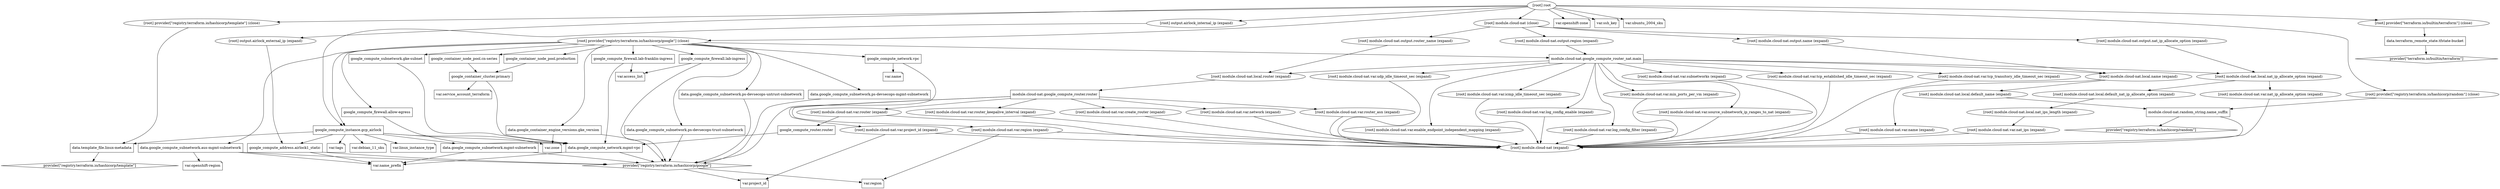 digraph {
	compound = "true"
	newrank = "true"
	subgraph "root" {
		"[root] data.google_compute_network.mgmt-vpc (expand)" [label = "data.google_compute_network.mgmt-vpc", shape = "box"]
		"[root] data.google_compute_subnetwork.aus-mgmt-subnetwork (expand)" [label = "data.google_compute_subnetwork.aus-mgmt-subnetwork", shape = "box"]
		"[root] data.google_compute_subnetwork.mgmt-subnetwork (expand)" [label = "data.google_compute_subnetwork.mgmt-subnetwork", shape = "box"]
		"[root] data.google_compute_subnetwork.ps-devsecops-mgmt-subnetwork (expand)" [label = "data.google_compute_subnetwork.ps-devsecops-mgmt-subnetwork", shape = "box"]
		"[root] data.google_compute_subnetwork.ps-devsecops-trust-subnetwork (expand)" [label = "data.google_compute_subnetwork.ps-devsecops-trust-subnetwork", shape = "box"]
		"[root] data.google_compute_subnetwork.ps-devsecops-untrust-subnetwork (expand)" [label = "data.google_compute_subnetwork.ps-devsecops-untrust-subnetwork", shape = "box"]
		"[root] data.google_container_engine_versions.gke_version (expand)" [label = "data.google_container_engine_versions.gke_version", shape = "box"]
		"[root] data.template_file.linux-metadata (expand)" [label = "data.template_file.linux-metadata", shape = "box"]
		"[root] data.terraform_remote_state.tfstate-bucket (expand)" [label = "data.terraform_remote_state.tfstate-bucket", shape = "box"]
		"[root] google_compute_address.airlock1_static (expand)" [label = "google_compute_address.airlock1_static", shape = "box"]
		"[root] google_compute_firewall.allow-egress (expand)" [label = "google_compute_firewall.allow-egress", shape = "box"]
		"[root] google_compute_firewall.lab-franklin-ingress (expand)" [label = "google_compute_firewall.lab-franklin-ingress", shape = "box"]
		"[root] google_compute_firewall.lab-ingress (expand)" [label = "google_compute_firewall.lab-ingress", shape = "box"]
		"[root] google_compute_instance.gcp_airlock (expand)" [label = "google_compute_instance.gcp_airlock", shape = "box"]
		"[root] google_compute_network.vpc (expand)" [label = "google_compute_network.vpc", shape = "box"]
		"[root] google_compute_router.router (expand)" [label = "google_compute_router.router", shape = "box"]
		"[root] google_compute_subnetwork.gke-subnet (expand)" [label = "google_compute_subnetwork.gke-subnet", shape = "box"]
		"[root] google_container_cluster.primary (expand)" [label = "google_container_cluster.primary", shape = "box"]
		"[root] google_container_node_pool.cn-series (expand)" [label = "google_container_node_pool.cn-series", shape = "box"]
		"[root] google_container_node_pool.production (expand)" [label = "google_container_node_pool.production", shape = "box"]
		"[root] module.cloud-nat.google_compute_router.router (expand)" [label = "module.cloud-nat.google_compute_router.router", shape = "box"]
		"[root] module.cloud-nat.google_compute_router_nat.main (expand)" [label = "module.cloud-nat.google_compute_router_nat.main", shape = "box"]
		"[root] module.cloud-nat.random_string.name_suffix (expand)" [label = "module.cloud-nat.random_string.name_suffix", shape = "box"]
		"[root] provider[\"registry.terraform.io/hashicorp/google\"]" [label = "provider[\"registry.terraform.io/hashicorp/google\"]", shape = "diamond"]
		"[root] provider[\"registry.terraform.io/hashicorp/random\"]" [label = "provider[\"registry.terraform.io/hashicorp/random\"]", shape = "diamond"]
		"[root] provider[\"registry.terraform.io/hashicorp/template\"]" [label = "provider[\"registry.terraform.io/hashicorp/template\"]", shape = "diamond"]
		"[root] provider[\"terraform.io/builtin/terraform\"]" [label = "provider[\"terraform.io/builtin/terraform\"]", shape = "diamond"]
		"[root] var.access_list" [label = "var.access_list", shape = "note"]
		"[root] var.debian_11_sku" [label = "var.debian_11_sku", shape = "note"]
		"[root] var.linux_instance_type" [label = "var.linux_instance_type", shape = "note"]
		"[root] var.name" [label = "var.name", shape = "note"]
		"[root] var.name_prefix" [label = "var.name_prefix", shape = "note"]
		"[root] var.openshift-region" [label = "var.openshift-region", shape = "note"]
		"[root] var.openshift-zone" [label = "var.openshift-zone", shape = "note"]
		"[root] var.project_id" [label = "var.project_id", shape = "note"]
		"[root] var.region" [label = "var.region", shape = "note"]
		"[root] var.service_account_terraform" [label = "var.service_account_terraform", shape = "note"]
		"[root] var.ssh_key" [label = "var.ssh_key", shape = "note"]
		"[root] var.tags" [label = "var.tags", shape = "note"]
		"[root] var.ubuntu_2004_sku" [label = "var.ubuntu_2004_sku", shape = "note"]
		"[root] var.zone" [label = "var.zone", shape = "note"]
		"[root] data.google_compute_network.mgmt-vpc (expand)" -> "[root] provider[\"registry.terraform.io/hashicorp/google\"]"
		"[root] data.google_compute_network.mgmt-vpc (expand)" -> "[root] var.name_prefix"
		"[root] data.google_compute_subnetwork.aus-mgmt-subnetwork (expand)" -> "[root] provider[\"registry.terraform.io/hashicorp/google\"]"
		"[root] data.google_compute_subnetwork.aus-mgmt-subnetwork (expand)" -> "[root] var.name_prefix"
		"[root] data.google_compute_subnetwork.aus-mgmt-subnetwork (expand)" -> "[root] var.openshift-region"
		"[root] data.google_compute_subnetwork.mgmt-subnetwork (expand)" -> "[root] provider[\"registry.terraform.io/hashicorp/google\"]"
		"[root] data.google_compute_subnetwork.mgmt-subnetwork (expand)" -> "[root] var.name_prefix"
		"[root] data.google_compute_subnetwork.ps-devsecops-mgmt-subnetwork (expand)" -> "[root] provider[\"registry.terraform.io/hashicorp/google\"]"
		"[root] data.google_compute_subnetwork.ps-devsecops-trust-subnetwork (expand)" -> "[root] provider[\"registry.terraform.io/hashicorp/google\"]"
		"[root] data.google_compute_subnetwork.ps-devsecops-untrust-subnetwork (expand)" -> "[root] provider[\"registry.terraform.io/hashicorp/google\"]"
		"[root] data.google_container_engine_versions.gke_version (expand)" -> "[root] provider[\"registry.terraform.io/hashicorp/google\"]"
		"[root] data.google_container_engine_versions.gke_version (expand)" -> "[root] var.zone"
		"[root] data.template_file.linux-metadata (expand)" -> "[root] provider[\"registry.terraform.io/hashicorp/template\"]"
		"[root] data.terraform_remote_state.tfstate-bucket (expand)" -> "[root] provider[\"terraform.io/builtin/terraform\"]"
		"[root] google_compute_address.airlock1_static (expand)" -> "[root] provider[\"registry.terraform.io/hashicorp/google\"]"
		"[root] google_compute_address.airlock1_static (expand)" -> "[root] var.name_prefix"
		"[root] google_compute_firewall.allow-egress (expand)" -> "[root] data.google_compute_network.mgmt-vpc (expand)"
		"[root] google_compute_firewall.lab-franklin-ingress (expand)" -> "[root] data.google_compute_network.mgmt-vpc (expand)"
		"[root] google_compute_firewall.lab-franklin-ingress (expand)" -> "[root] var.access_list"
		"[root] google_compute_firewall.lab-ingress (expand)" -> "[root] provider[\"registry.terraform.io/hashicorp/google\"]"
		"[root] google_compute_firewall.lab-ingress (expand)" -> "[root] var.access_list"
		"[root] google_compute_instance.gcp_airlock (expand)" -> "[root] data.google_compute_network.mgmt-vpc (expand)"
		"[root] google_compute_instance.gcp_airlock (expand)" -> "[root] data.google_compute_subnetwork.mgmt-subnetwork (expand)"
		"[root] google_compute_instance.gcp_airlock (expand)" -> "[root] data.template_file.linux-metadata (expand)"
		"[root] google_compute_instance.gcp_airlock (expand)" -> "[root] google_compute_address.airlock1_static (expand)"
		"[root] google_compute_instance.gcp_airlock (expand)" -> "[root] var.debian_11_sku"
		"[root] google_compute_instance.gcp_airlock (expand)" -> "[root] var.linux_instance_type"
		"[root] google_compute_instance.gcp_airlock (expand)" -> "[root] var.tags"
		"[root] google_compute_instance.gcp_airlock (expand)" -> "[root] var.zone"
		"[root] google_compute_network.vpc (expand)" -> "[root] provider[\"registry.terraform.io/hashicorp/google\"]"
		"[root] google_compute_network.vpc (expand)" -> "[root] var.name"
		"[root] google_compute_router.router (expand)" -> "[root] data.google_compute_network.mgmt-vpc (expand)"
		"[root] google_compute_subnetwork.gke-subnet (expand)" -> "[root] data.google_compute_network.mgmt-vpc (expand)"
		"[root] google_container_cluster.primary (expand)" -> "[root] data.google_compute_network.mgmt-vpc (expand)"
		"[root] google_container_cluster.primary (expand)" -> "[root] var.service_account_terraform"
		"[root] google_container_node_pool.cn-series (expand)" -> "[root] google_container_cluster.primary (expand)"
		"[root] google_container_node_pool.production (expand)" -> "[root] google_container_cluster.primary (expand)"
		"[root] module.cloud-nat (close)" -> "[root] module.cloud-nat.output.name (expand)"
		"[root] module.cloud-nat (close)" -> "[root] module.cloud-nat.output.nat_ip_allocate_option (expand)"
		"[root] module.cloud-nat (close)" -> "[root] module.cloud-nat.output.region (expand)"
		"[root] module.cloud-nat (close)" -> "[root] module.cloud-nat.output.router_name (expand)"
		"[root] module.cloud-nat.google_compute_router.router (expand)" -> "[root] module.cloud-nat.var.create_router (expand)"
		"[root] module.cloud-nat.google_compute_router.router (expand)" -> "[root] module.cloud-nat.var.network (expand)"
		"[root] module.cloud-nat.google_compute_router.router (expand)" -> "[root] module.cloud-nat.var.project_id (expand)"
		"[root] module.cloud-nat.google_compute_router.router (expand)" -> "[root] module.cloud-nat.var.region (expand)"
		"[root] module.cloud-nat.google_compute_router.router (expand)" -> "[root] module.cloud-nat.var.router (expand)"
		"[root] module.cloud-nat.google_compute_router.router (expand)" -> "[root] module.cloud-nat.var.router_asn (expand)"
		"[root] module.cloud-nat.google_compute_router.router (expand)" -> "[root] module.cloud-nat.var.router_keepalive_interval (expand)"
		"[root] module.cloud-nat.google_compute_router_nat.main (expand)" -> "[root] module.cloud-nat.local.name (expand)"
		"[root] module.cloud-nat.google_compute_router_nat.main (expand)" -> "[root] module.cloud-nat.local.nat_ip_allocate_option (expand)"
		"[root] module.cloud-nat.google_compute_router_nat.main (expand)" -> "[root] module.cloud-nat.local.router (expand)"
		"[root] module.cloud-nat.google_compute_router_nat.main (expand)" -> "[root] module.cloud-nat.var.enable_endpoint_independent_mapping (expand)"
		"[root] module.cloud-nat.google_compute_router_nat.main (expand)" -> "[root] module.cloud-nat.var.icmp_idle_timeout_sec (expand)"
		"[root] module.cloud-nat.google_compute_router_nat.main (expand)" -> "[root] module.cloud-nat.var.log_config_enable (expand)"
		"[root] module.cloud-nat.google_compute_router_nat.main (expand)" -> "[root] module.cloud-nat.var.log_config_filter (expand)"
		"[root] module.cloud-nat.google_compute_router_nat.main (expand)" -> "[root] module.cloud-nat.var.min_ports_per_vm (expand)"
		"[root] module.cloud-nat.google_compute_router_nat.main (expand)" -> "[root] module.cloud-nat.var.source_subnetwork_ip_ranges_to_nat (expand)"
		"[root] module.cloud-nat.google_compute_router_nat.main (expand)" -> "[root] module.cloud-nat.var.subnetworks (expand)"
		"[root] module.cloud-nat.google_compute_router_nat.main (expand)" -> "[root] module.cloud-nat.var.tcp_established_idle_timeout_sec (expand)"
		"[root] module.cloud-nat.google_compute_router_nat.main (expand)" -> "[root] module.cloud-nat.var.tcp_transitory_idle_timeout_sec (expand)"
		"[root] module.cloud-nat.google_compute_router_nat.main (expand)" -> "[root] module.cloud-nat.var.udp_idle_timeout_sec (expand)"
		"[root] module.cloud-nat.local.default_name (expand)" -> "[root] module.cloud-nat.random_string.name_suffix (expand)"
		"[root] module.cloud-nat.local.default_nat_ip_allocate_option (expand)" -> "[root] module.cloud-nat.local.nat_ips_length (expand)"
		"[root] module.cloud-nat.local.name (expand)" -> "[root] module.cloud-nat.local.default_name (expand)"
		"[root] module.cloud-nat.local.name (expand)" -> "[root] module.cloud-nat.var.name (expand)"
		"[root] module.cloud-nat.local.nat_ip_allocate_option (expand)" -> "[root] module.cloud-nat.local.default_nat_ip_allocate_option (expand)"
		"[root] module.cloud-nat.local.nat_ip_allocate_option (expand)" -> "[root] module.cloud-nat.var.nat_ip_allocate_option (expand)"
		"[root] module.cloud-nat.local.nat_ips_length (expand)" -> "[root] module.cloud-nat.var.nat_ips (expand)"
		"[root] module.cloud-nat.local.router (expand)" -> "[root] module.cloud-nat.google_compute_router.router (expand)"
		"[root] module.cloud-nat.output.name (expand)" -> "[root] module.cloud-nat.local.name (expand)"
		"[root] module.cloud-nat.output.nat_ip_allocate_option (expand)" -> "[root] module.cloud-nat.local.nat_ip_allocate_option (expand)"
		"[root] module.cloud-nat.output.region (expand)" -> "[root] module.cloud-nat.google_compute_router_nat.main (expand)"
		"[root] module.cloud-nat.output.router_name (expand)" -> "[root] module.cloud-nat.local.router (expand)"
		"[root] module.cloud-nat.random_string.name_suffix (expand)" -> "[root] module.cloud-nat (expand)"
		"[root] module.cloud-nat.random_string.name_suffix (expand)" -> "[root] provider[\"registry.terraform.io/hashicorp/random\"]"
		"[root] module.cloud-nat.var.create_router (expand)" -> "[root] module.cloud-nat (expand)"
		"[root] module.cloud-nat.var.enable_endpoint_independent_mapping (expand)" -> "[root] module.cloud-nat (expand)"
		"[root] module.cloud-nat.var.icmp_idle_timeout_sec (expand)" -> "[root] module.cloud-nat (expand)"
		"[root] module.cloud-nat.var.log_config_enable (expand)" -> "[root] module.cloud-nat (expand)"
		"[root] module.cloud-nat.var.log_config_filter (expand)" -> "[root] module.cloud-nat (expand)"
		"[root] module.cloud-nat.var.min_ports_per_vm (expand)" -> "[root] module.cloud-nat (expand)"
		"[root] module.cloud-nat.var.name (expand)" -> "[root] module.cloud-nat (expand)"
		"[root] module.cloud-nat.var.nat_ip_allocate_option (expand)" -> "[root] module.cloud-nat (expand)"
		"[root] module.cloud-nat.var.nat_ips (expand)" -> "[root] module.cloud-nat (expand)"
		"[root] module.cloud-nat.var.network (expand)" -> "[root] module.cloud-nat (expand)"
		"[root] module.cloud-nat.var.project_id (expand)" -> "[root] module.cloud-nat (expand)"
		"[root] module.cloud-nat.var.project_id (expand)" -> "[root] var.project_id"
		"[root] module.cloud-nat.var.region (expand)" -> "[root] module.cloud-nat (expand)"
		"[root] module.cloud-nat.var.region (expand)" -> "[root] var.region"
		"[root] module.cloud-nat.var.router (expand)" -> "[root] google_compute_router.router (expand)"
		"[root] module.cloud-nat.var.router (expand)" -> "[root] module.cloud-nat (expand)"
		"[root] module.cloud-nat.var.router_asn (expand)" -> "[root] module.cloud-nat (expand)"
		"[root] module.cloud-nat.var.router_keepalive_interval (expand)" -> "[root] module.cloud-nat (expand)"
		"[root] module.cloud-nat.var.source_subnetwork_ip_ranges_to_nat (expand)" -> "[root] module.cloud-nat (expand)"
		"[root] module.cloud-nat.var.subnetworks (expand)" -> "[root] module.cloud-nat (expand)"
		"[root] module.cloud-nat.var.tcp_established_idle_timeout_sec (expand)" -> "[root] module.cloud-nat (expand)"
		"[root] module.cloud-nat.var.tcp_transitory_idle_timeout_sec (expand)" -> "[root] module.cloud-nat (expand)"
		"[root] module.cloud-nat.var.udp_idle_timeout_sec (expand)" -> "[root] module.cloud-nat (expand)"
		"[root] output.airlock_external_ip (expand)" -> "[root] google_compute_address.airlock1_static (expand)"
		"[root] output.airlock_internal_ip (expand)" -> "[root] google_compute_instance.gcp_airlock (expand)"
		"[root] provider[\"registry.terraform.io/hashicorp/google\"] (close)" -> "[root] data.google_compute_subnetwork.aus-mgmt-subnetwork (expand)"
		"[root] provider[\"registry.terraform.io/hashicorp/google\"] (close)" -> "[root] data.google_compute_subnetwork.ps-devsecops-mgmt-subnetwork (expand)"
		"[root] provider[\"registry.terraform.io/hashicorp/google\"] (close)" -> "[root] data.google_compute_subnetwork.ps-devsecops-trust-subnetwork (expand)"
		"[root] provider[\"registry.terraform.io/hashicorp/google\"] (close)" -> "[root] data.google_compute_subnetwork.ps-devsecops-untrust-subnetwork (expand)"
		"[root] provider[\"registry.terraform.io/hashicorp/google\"] (close)" -> "[root] data.google_container_engine_versions.gke_version (expand)"
		"[root] provider[\"registry.terraform.io/hashicorp/google\"] (close)" -> "[root] google_compute_firewall.allow-egress (expand)"
		"[root] provider[\"registry.terraform.io/hashicorp/google\"] (close)" -> "[root] google_compute_firewall.lab-franklin-ingress (expand)"
		"[root] provider[\"registry.terraform.io/hashicorp/google\"] (close)" -> "[root] google_compute_firewall.lab-ingress (expand)"
		"[root] provider[\"registry.terraform.io/hashicorp/google\"] (close)" -> "[root] google_compute_instance.gcp_airlock (expand)"
		"[root] provider[\"registry.terraform.io/hashicorp/google\"] (close)" -> "[root] google_compute_network.vpc (expand)"
		"[root] provider[\"registry.terraform.io/hashicorp/google\"] (close)" -> "[root] google_compute_subnetwork.gke-subnet (expand)"
		"[root] provider[\"registry.terraform.io/hashicorp/google\"] (close)" -> "[root] google_container_node_pool.cn-series (expand)"
		"[root] provider[\"registry.terraform.io/hashicorp/google\"] (close)" -> "[root] google_container_node_pool.production (expand)"
		"[root] provider[\"registry.terraform.io/hashicorp/google\"] (close)" -> "[root] module.cloud-nat.google_compute_router_nat.main (expand)"
		"[root] provider[\"registry.terraform.io/hashicorp/google\"]" -> "[root] var.project_id"
		"[root] provider[\"registry.terraform.io/hashicorp/google\"]" -> "[root] var.region"
		"[root] provider[\"registry.terraform.io/hashicorp/random\"] (close)" -> "[root] module.cloud-nat.random_string.name_suffix (expand)"
		"[root] provider[\"registry.terraform.io/hashicorp/template\"] (close)" -> "[root] data.template_file.linux-metadata (expand)"
		"[root] provider[\"terraform.io/builtin/terraform\"] (close)" -> "[root] data.terraform_remote_state.tfstate-bucket (expand)"
		"[root] root" -> "[root] module.cloud-nat (close)"
		"[root] root" -> "[root] output.airlock_external_ip (expand)"
		"[root] root" -> "[root] output.airlock_internal_ip (expand)"
		"[root] root" -> "[root] provider[\"registry.terraform.io/hashicorp/google\"] (close)"
		"[root] root" -> "[root] provider[\"registry.terraform.io/hashicorp/random\"] (close)"
		"[root] root" -> "[root] provider[\"registry.terraform.io/hashicorp/template\"] (close)"
		"[root] root" -> "[root] provider[\"terraform.io/builtin/terraform\"] (close)"
		"[root] root" -> "[root] var.openshift-zone"
		"[root] root" -> "[root] var.ssh_key"
		"[root] root" -> "[root] var.ubuntu_2004_sku"
	}
}

